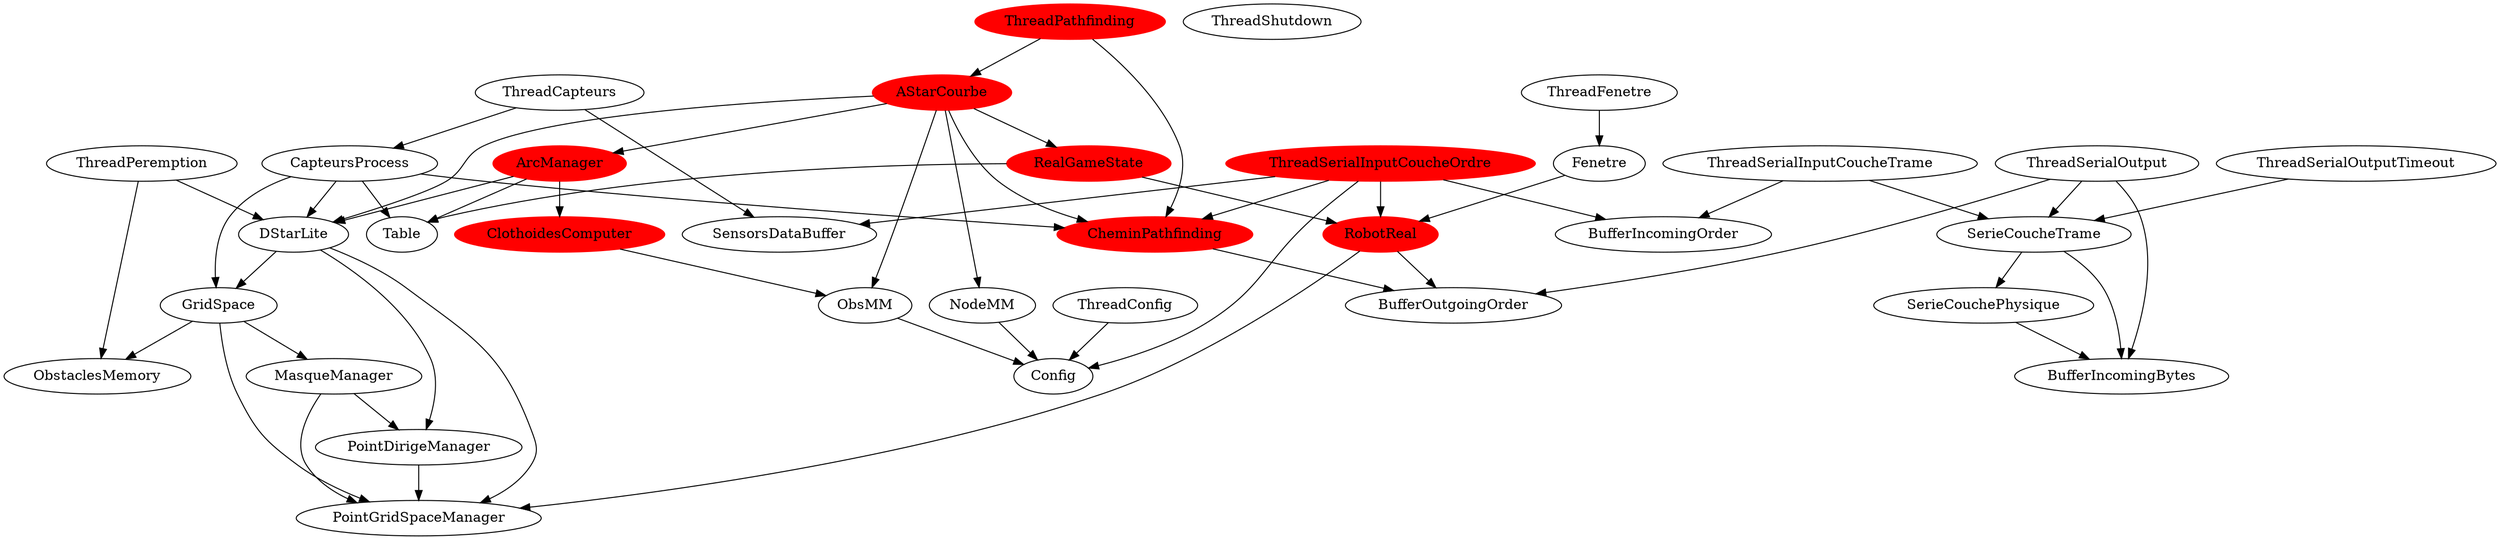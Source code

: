 digraph dependancesJava {
ThreadCapteurs;
SensorsDataBuffer;
ThreadCapteurs -> SensorsDataBuffer;
CapteursProcess;
ThreadCapteurs -> CapteursProcess;
GridSpace;
CapteursProcess -> GridSpace;
ObstaclesMemory;
GridSpace -> ObstaclesMemory;
PointGridSpaceManager;
GridSpace -> PointGridSpaceManager;
MasqueManager;
GridSpace -> MasqueManager;
PointGridSpaceManager;
MasqueManager -> PointGridSpaceManager;
PointDirigeManager;
MasqueManager -> PointDirigeManager;
PointGridSpaceManager;
PointDirigeManager -> PointGridSpaceManager;
Table;
CapteursProcess -> Table;
DStarLite;
CapteursProcess -> DStarLite;
GridSpace;
DStarLite -> GridSpace;
PointGridSpaceManager;
DStarLite -> PointGridSpaceManager;
PointDirigeManager;
DStarLite -> PointDirigeManager;
CheminPathfinding [color=red, style=filled];
CapteursProcess -> CheminPathfinding;
BufferOutgoingOrder;
CheminPathfinding -> BufferOutgoingOrder;
ThreadConfig;
Config;
ThreadConfig -> Config;
ThreadFenetre;
Fenetre;
ThreadFenetre -> Fenetre;
RobotReal [color=red, style=filled];
Fenetre -> RobotReal;
BufferOutgoingOrder;
RobotReal -> BufferOutgoingOrder;
PointGridSpaceManager;
RobotReal -> PointGridSpaceManager;
ThreadPathfinding [color=red, style=filled];
AStarCourbe [color=red, style=filled];
ThreadPathfinding -> AStarCourbe;
DStarLite;
AStarCourbe -> DStarLite;
ArcManager [color=red, style=filled];
AStarCourbe -> ArcManager;
DStarLite;
ArcManager -> DStarLite;
ClothoidesComputer [color=red, style=filled];
ArcManager -> ClothoidesComputer;
ObsMM;
ClothoidesComputer -> ObsMM;
Config;
ObsMM -> Config;
Table;
ArcManager -> Table;
RealGameState [color=red, style=filled];
AStarCourbe -> RealGameState;
RobotReal [color=red, style=filled];
RealGameState -> RobotReal;
Table;
RealGameState -> Table;
CheminPathfinding [color=red, style=filled];
AStarCourbe -> CheminPathfinding;
NodeMM;
AStarCourbe -> NodeMM;
Config;
NodeMM -> Config;
ObsMM;
AStarCourbe -> ObsMM;
CheminPathfinding [color=red, style=filled];
ThreadPathfinding -> CheminPathfinding;
ThreadPeremption;
ObstaclesMemory;
ThreadPeremption -> ObstaclesMemory;
DStarLite;
ThreadPeremption -> DStarLite;
ThreadSerialInputCoucheOrdre [color=red, style=filled];
Config;
ThreadSerialInputCoucheOrdre -> Config;
BufferIncomingOrder;
ThreadSerialInputCoucheOrdre -> BufferIncomingOrder;
SensorsDataBuffer;
ThreadSerialInputCoucheOrdre -> SensorsDataBuffer;
RobotReal [color=red, style=filled];
ThreadSerialInputCoucheOrdre -> RobotReal;
CheminPathfinding [color=red, style=filled];
ThreadSerialInputCoucheOrdre -> CheminPathfinding;
ThreadSerialInputCoucheTrame;
SerieCoucheTrame;
ThreadSerialInputCoucheTrame -> SerieCoucheTrame;
SerieCouchePhysique;
SerieCoucheTrame -> SerieCouchePhysique;
BufferIncomingBytes;
SerieCouchePhysique -> BufferIncomingBytes;
BufferIncomingBytes;
SerieCoucheTrame -> BufferIncomingBytes;
BufferIncomingOrder;
ThreadSerialInputCoucheTrame -> BufferIncomingOrder;
ThreadSerialOutput;
SerieCoucheTrame;
ThreadSerialOutput -> SerieCoucheTrame;
BufferOutgoingOrder;
ThreadSerialOutput -> BufferOutgoingOrder;
BufferIncomingBytes;
ThreadSerialOutput -> BufferIncomingBytes;
ThreadSerialOutputTimeout;
SerieCoucheTrame;
ThreadSerialOutputTimeout -> SerieCoucheTrame;
ThreadShutdown;
Config;
Fenetre;
ThreadShutdown;
ThreadCapteurs;
ThreadCapteurs;
ThreadConfig;
ThreadConfig;
ThreadFenetre;
ThreadFenetre;
ThreadPathfinding [color=red, style=filled];
ThreadPathfinding [color=red, style=filled];
ThreadPeremption;
ThreadPeremption;
ThreadSerialInputCoucheOrdre [color=red, style=filled];
ThreadSerialInputCoucheOrdre [color=red, style=filled];
ThreadSerialInputCoucheTrame;
ThreadSerialInputCoucheTrame;
ThreadSerialOutput;
ThreadSerialOutput;
ThreadSerialOutputTimeout;
ThreadSerialOutputTimeout;
ThreadCapteurs;
ThreadCapteurs;
ThreadConfig;
ThreadConfig;
ThreadFenetre;
ThreadFenetre;
ThreadPathfinding [color=red, style=filled];
ThreadPathfinding [color=red, style=filled];
ThreadPeremption;
ThreadPeremption;
ThreadSerialInputCoucheOrdre [color=red, style=filled];
ThreadSerialInputCoucheOrdre [color=red, style=filled];
ThreadSerialInputCoucheTrame;
ThreadSerialInputCoucheTrame;
ThreadSerialOutput;
ThreadSerialOutput;
ThreadSerialOutputTimeout;
ThreadSerialOutputTimeout;
}
